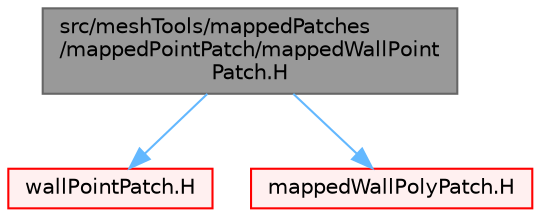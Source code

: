 digraph "src/meshTools/mappedPatches/mappedPointPatch/mappedWallPointPatch.H"
{
 // LATEX_PDF_SIZE
  bgcolor="transparent";
  edge [fontname=Helvetica,fontsize=10,labelfontname=Helvetica,labelfontsize=10];
  node [fontname=Helvetica,fontsize=10,shape=box,height=0.2,width=0.4];
  Node1 [id="Node000001",label="src/meshTools/mappedPatches\l/mappedPointPatch/mappedWallPoint\lPatch.H",height=0.2,width=0.4,color="gray40", fillcolor="grey60", style="filled", fontcolor="black",tooltip=" "];
  Node1 -> Node2 [id="edge1_Node000001_Node000002",color="steelblue1",style="solid",tooltip=" "];
  Node2 [id="Node000002",label="wallPointPatch.H",height=0.2,width=0.4,color="red", fillcolor="#FFF0F0", style="filled",URL="$wallPointPatch_8H.html",tooltip=" "];
  Node1 -> Node234 [id="edge2_Node000001_Node000234",color="steelblue1",style="solid",tooltip=" "];
  Node234 [id="Node000234",label="mappedWallPolyPatch.H",height=0.2,width=0.4,color="red", fillcolor="#FFF0F0", style="filled",URL="$mappedWallPolyPatch_8H.html",tooltip=" "];
}
